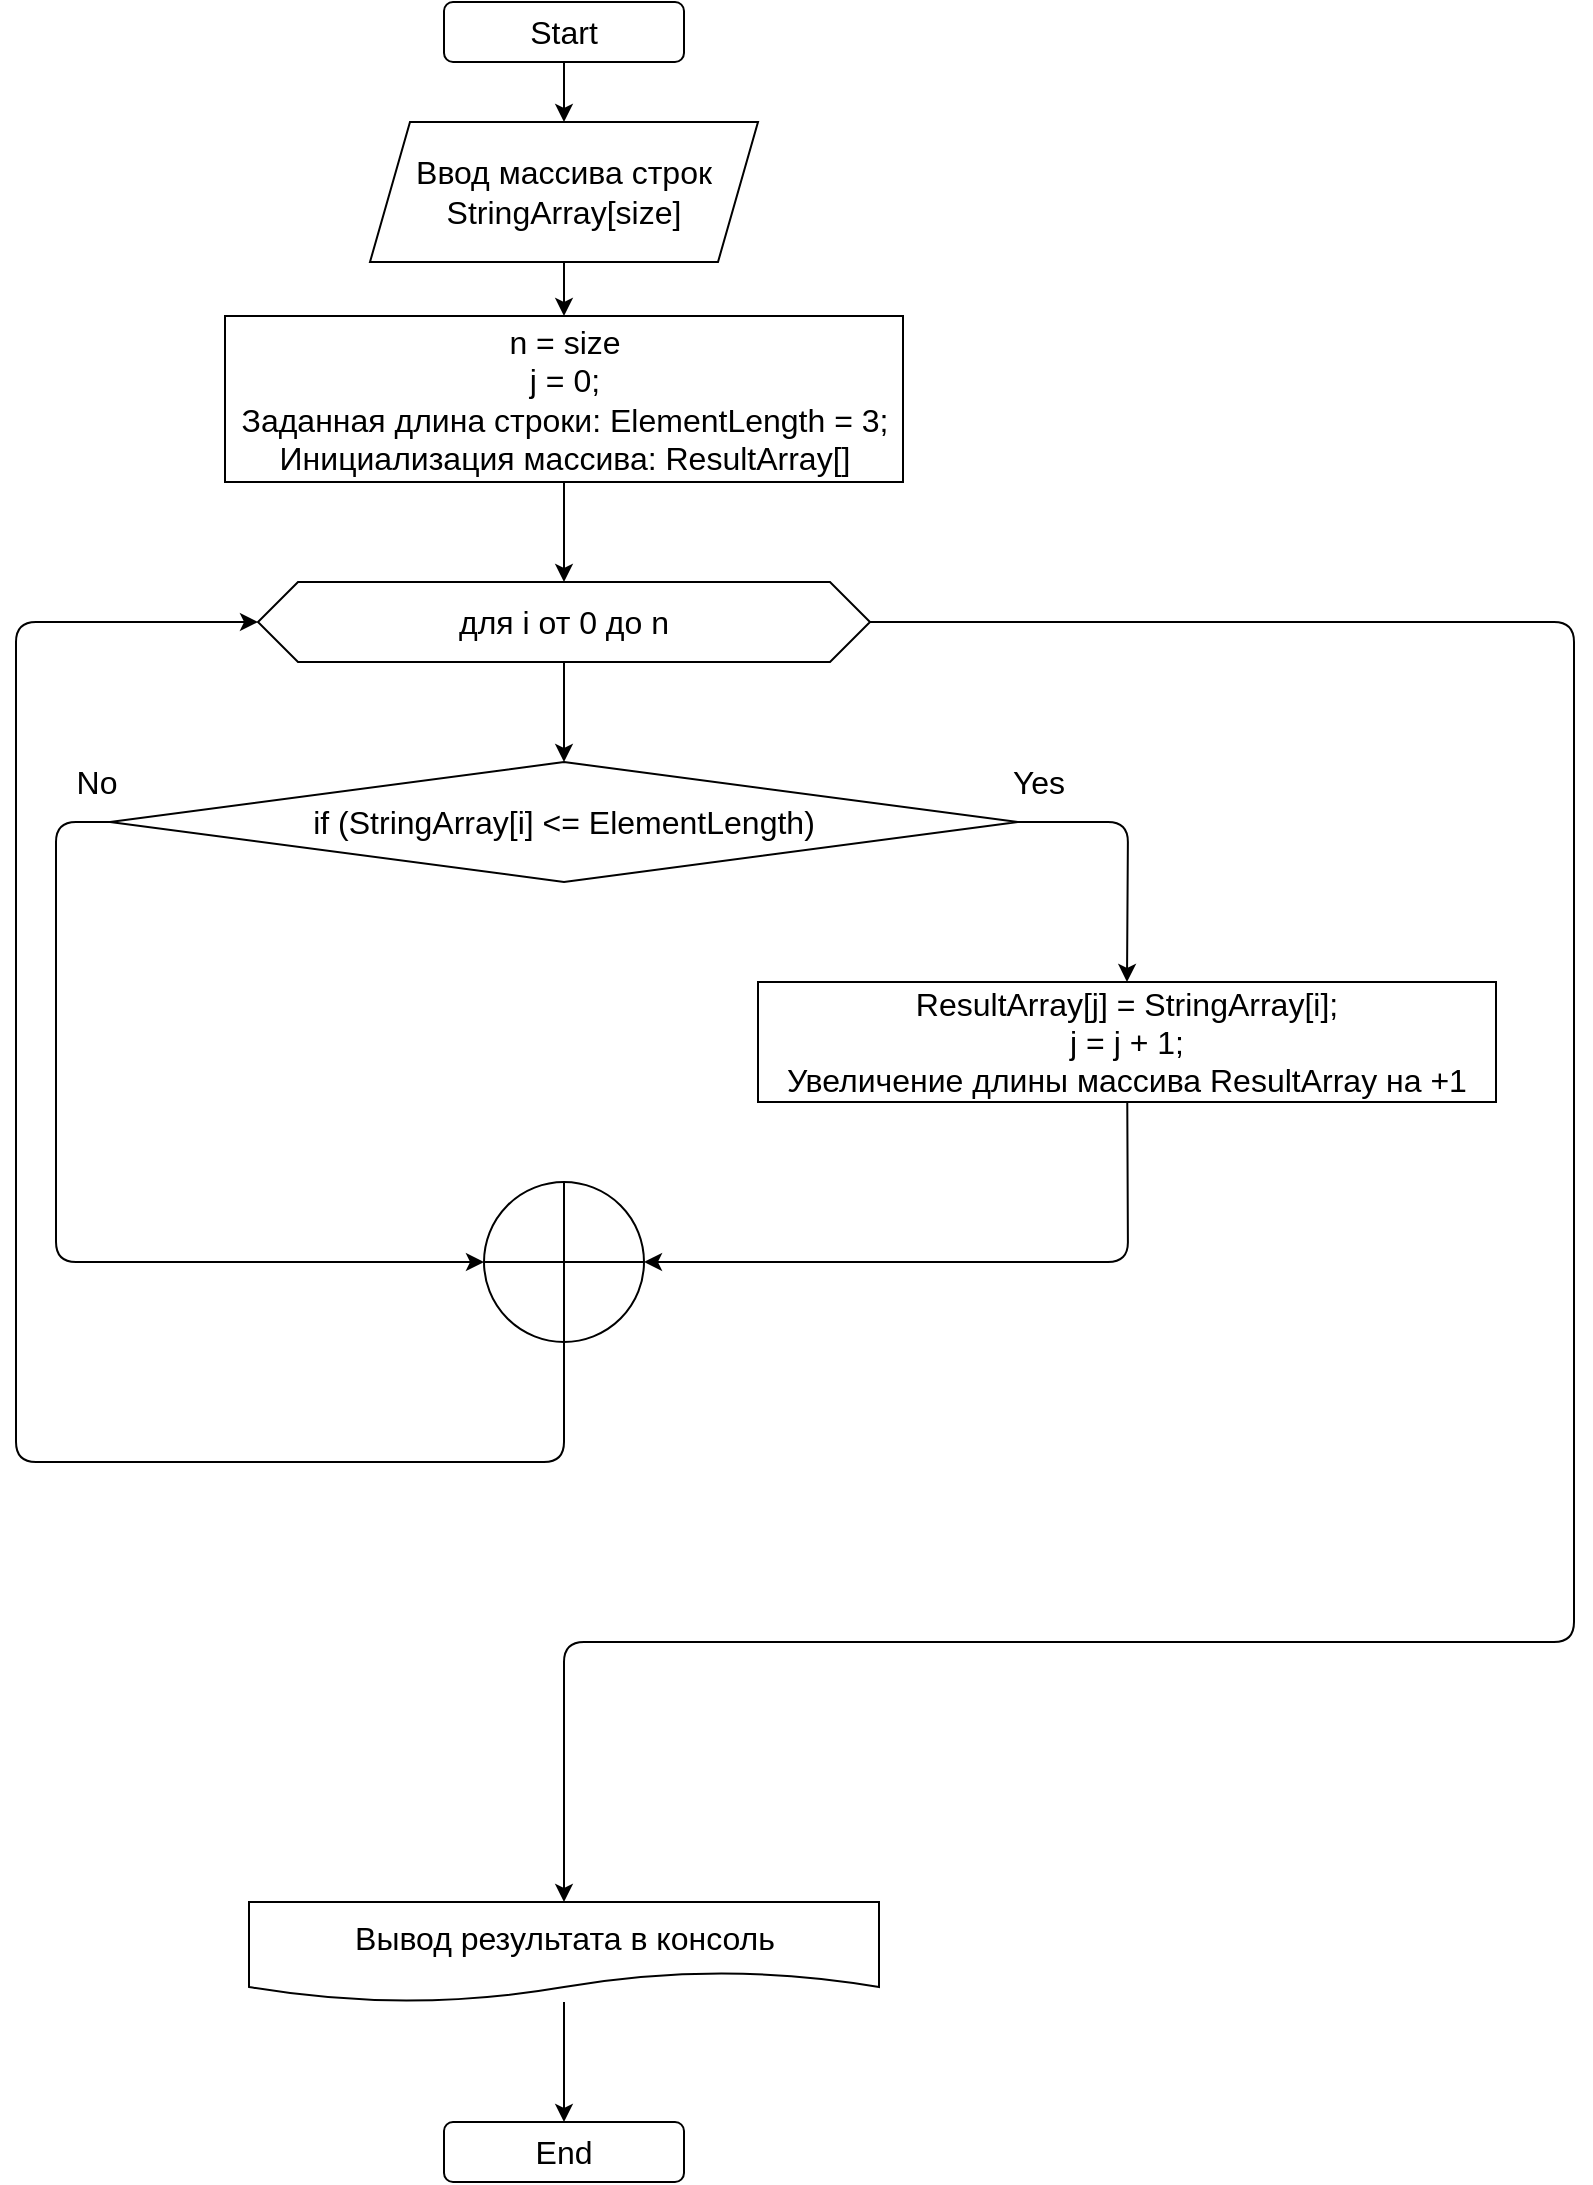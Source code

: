 <mxfile>
    <diagram id="noSTXL4GBrjWfWvloLzl" name="Algorithm">
        <mxGraphModel dx="1720" dy="869" grid="1" gridSize="10" guides="1" tooltips="1" connect="1" arrows="1" fold="1" page="1" pageScale="1" pageWidth="827" pageHeight="1169" math="0" shadow="0">
            <root>
                <mxCell id="0"/>
                <mxCell id="1" parent="0"/>
                <mxCell id="7" style="edgeStyle=none;html=1;entryX=0.5;entryY=0;entryDx=0;entryDy=0;fontSize=16;" parent="1" source="2" target="3" edge="1">
                    <mxGeometry relative="1" as="geometry"/>
                </mxCell>
                <mxCell id="2" value="&lt;font style=&quot;font-size: 16px&quot;&gt;Start&lt;/font&gt;" style="rounded=1;whiteSpace=wrap;html=1;" parent="1" vertex="1">
                    <mxGeometry x="235" y="20" width="120" height="30" as="geometry"/>
                </mxCell>
                <mxCell id="11" style="edgeStyle=none;html=1;entryX=0.5;entryY=0;entryDx=0;entryDy=0;" parent="1" source="3" target="6" edge="1">
                    <mxGeometry relative="1" as="geometry"/>
                </mxCell>
                <mxCell id="3" value="Ввод массива строк&lt;br&gt;StringArray[size]" style="shape=parallelogram;perimeter=parallelogramPerimeter;whiteSpace=wrap;html=1;fixedSize=1;fontSize=16;" parent="1" vertex="1">
                    <mxGeometry x="198" y="80" width="194" height="70" as="geometry"/>
                </mxCell>
                <mxCell id="15" style="edgeStyle=none;html=1;entryX=0.5;entryY=0;entryDx=0;entryDy=0;" parent="1" source="6" target="10" edge="1">
                    <mxGeometry relative="1" as="geometry"/>
                </mxCell>
                <mxCell id="6" value="n = size&lt;br&gt;j = 0;&lt;br&gt;Заданная длина строки: ElementLength = 3;&lt;br&gt;Инициализация массива: ResultArray[]" style="rounded=0;whiteSpace=wrap;html=1;fontSize=16;" parent="1" vertex="1">
                    <mxGeometry x="125.5" y="177" width="339" height="83" as="geometry"/>
                </mxCell>
                <mxCell id="16" style="edgeStyle=none;html=1;entryX=0.5;entryY=0;entryDx=0;entryDy=0;" parent="1" source="10" target="14" edge="1">
                    <mxGeometry relative="1" as="geometry"/>
                </mxCell>
                <mxCell id="33" style="edgeStyle=none;html=1;entryX=0.5;entryY=0;entryDx=0;entryDy=0;fontSize=16;" edge="1" parent="1" source="10" target="31">
                    <mxGeometry relative="1" as="geometry">
                        <Array as="points">
                            <mxPoint x="800" y="330"/>
                            <mxPoint x="800" y="840"/>
                            <mxPoint x="295" y="840"/>
                        </Array>
                    </mxGeometry>
                </mxCell>
                <mxCell id="10" value="для i от 0 до n" style="shape=hexagon;perimeter=hexagonPerimeter2;whiteSpace=wrap;html=1;fixedSize=1;fontSize=16;" parent="1" vertex="1">
                    <mxGeometry x="142" y="310" width="306" height="40" as="geometry"/>
                </mxCell>
                <mxCell id="27" style="edgeStyle=none;html=1;entryX=0;entryY=0.5;entryDx=0;entryDy=0;fontSize=16;" parent="1" source="14" target="25" edge="1">
                    <mxGeometry relative="1" as="geometry">
                        <Array as="points">
                            <mxPoint x="41" y="430"/>
                            <mxPoint x="41" y="650"/>
                        </Array>
                    </mxGeometry>
                </mxCell>
                <mxCell id="28" value="No" style="edgeLabel;html=1;align=center;verticalAlign=middle;resizable=0;points=[];fontSize=16;" parent="27" vertex="1" connectable="0">
                    <mxGeometry x="-0.707" y="2" relative="1" as="geometry">
                        <mxPoint x="18" y="-61" as="offset"/>
                    </mxGeometry>
                </mxCell>
                <mxCell id="14" value="if (StringArray[i] &amp;lt;= ElementLength)" style="rhombus;whiteSpace=wrap;html=1;strokeWidth=1;fontSize=16;" parent="1" vertex="1">
                    <mxGeometry x="68" y="400" width="454" height="60" as="geometry"/>
                </mxCell>
                <mxCell id="26" style="edgeStyle=none;html=1;entryX=1;entryY=0.5;entryDx=0;entryDy=0;fontSize=16;" parent="1" source="17" target="25" edge="1">
                    <mxGeometry relative="1" as="geometry">
                        <Array as="points">
                            <mxPoint x="577" y="650"/>
                        </Array>
                    </mxGeometry>
                </mxCell>
                <mxCell id="17" value="ResultArray[j] = StringArray[i];&lt;br&gt;j = j + 1;&lt;br&gt;Увеличение длины массива ResultArray на +1" style="rounded=0;whiteSpace=wrap;html=1;fontSize=16;strokeWidth=1;" parent="1" vertex="1">
                    <mxGeometry x="392" y="510" width="369" height="60" as="geometry"/>
                </mxCell>
                <mxCell id="22" value="" style="endArrow=classic;html=1;fontSize=16;exitX=1;exitY=0.5;exitDx=0;exitDy=0;entryX=0.5;entryY=0;entryDx=0;entryDy=0;" parent="1" source="14" target="17" edge="1">
                    <mxGeometry width="50" height="50" relative="1" as="geometry">
                        <mxPoint x="491" y="520" as="sourcePoint"/>
                        <mxPoint x="541" y="470" as="targetPoint"/>
                        <Array as="points">
                            <mxPoint x="577" y="430"/>
                        </Array>
                    </mxGeometry>
                </mxCell>
                <mxCell id="23" value="Yes" style="edgeLabel;html=1;align=center;verticalAlign=middle;resizable=0;points=[];fontSize=16;" parent="22" vertex="1" connectable="0">
                    <mxGeometry x="-0.68" y="1" relative="1" as="geometry">
                        <mxPoint x="-12" y="-19" as="offset"/>
                    </mxGeometry>
                </mxCell>
                <mxCell id="29" style="edgeStyle=none;html=1;entryX=0;entryY=0.5;entryDx=0;entryDy=0;fontSize=16;" parent="1" source="25" target="10" edge="1">
                    <mxGeometry relative="1" as="geometry">
                        <Array as="points">
                            <mxPoint x="295" y="750"/>
                            <mxPoint x="21" y="750"/>
                            <mxPoint x="21" y="330"/>
                        </Array>
                    </mxGeometry>
                </mxCell>
                <mxCell id="25" value="" style="shape=orEllipse;perimeter=ellipsePerimeter;whiteSpace=wrap;html=1;backgroundOutline=1;fontSize=16;strokeWidth=1;" parent="1" vertex="1">
                    <mxGeometry x="255" y="610" width="80" height="80" as="geometry"/>
                </mxCell>
                <mxCell id="30" value="&lt;font style=&quot;font-size: 16px&quot;&gt;End&lt;/font&gt;" style="rounded=1;whiteSpace=wrap;html=1;" vertex="1" parent="1">
                    <mxGeometry x="235" y="1080" width="120" height="30" as="geometry"/>
                </mxCell>
                <mxCell id="32" style="edgeStyle=none;html=1;entryX=0.5;entryY=0;entryDx=0;entryDy=0;fontSize=16;" edge="1" parent="1" source="31" target="30">
                    <mxGeometry relative="1" as="geometry"/>
                </mxCell>
                <mxCell id="31" value="&lt;font style=&quot;font-size: 16px&quot;&gt;Вывод результата в консоль&lt;/font&gt;" style="shape=document;whiteSpace=wrap;html=1;boundedLbl=1;" vertex="1" parent="1">
                    <mxGeometry x="137.5" y="970" width="315" height="50" as="geometry"/>
                </mxCell>
            </root>
        </mxGraphModel>
    </diagram>
</mxfile>